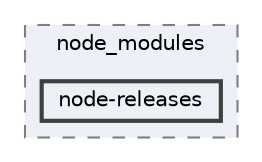 digraph "pkiclassroomrescheduler/src/main/frontend/node_modules/node-releases"
{
 // LATEX_PDF_SIZE
  bgcolor="transparent";
  edge [fontname=Helvetica,fontsize=10,labelfontname=Helvetica,labelfontsize=10];
  node [fontname=Helvetica,fontsize=10,shape=box,height=0.2,width=0.4];
  compound=true
  subgraph clusterdir_72953eda66ccb3a2722c28e1c3e6c23b {
    graph [ bgcolor="#edf0f7", pencolor="grey50", label="node_modules", fontname=Helvetica,fontsize=10 style="filled,dashed", URL="dir_72953eda66ccb3a2722c28e1c3e6c23b.html",tooltip=""]
  dir_2f522bcee8c90b1f943c806fb2d8b0ae [label="node-releases", fillcolor="#edf0f7", color="grey25", style="filled,bold", URL="dir_2f522bcee8c90b1f943c806fb2d8b0ae.html",tooltip=""];
  }
}
